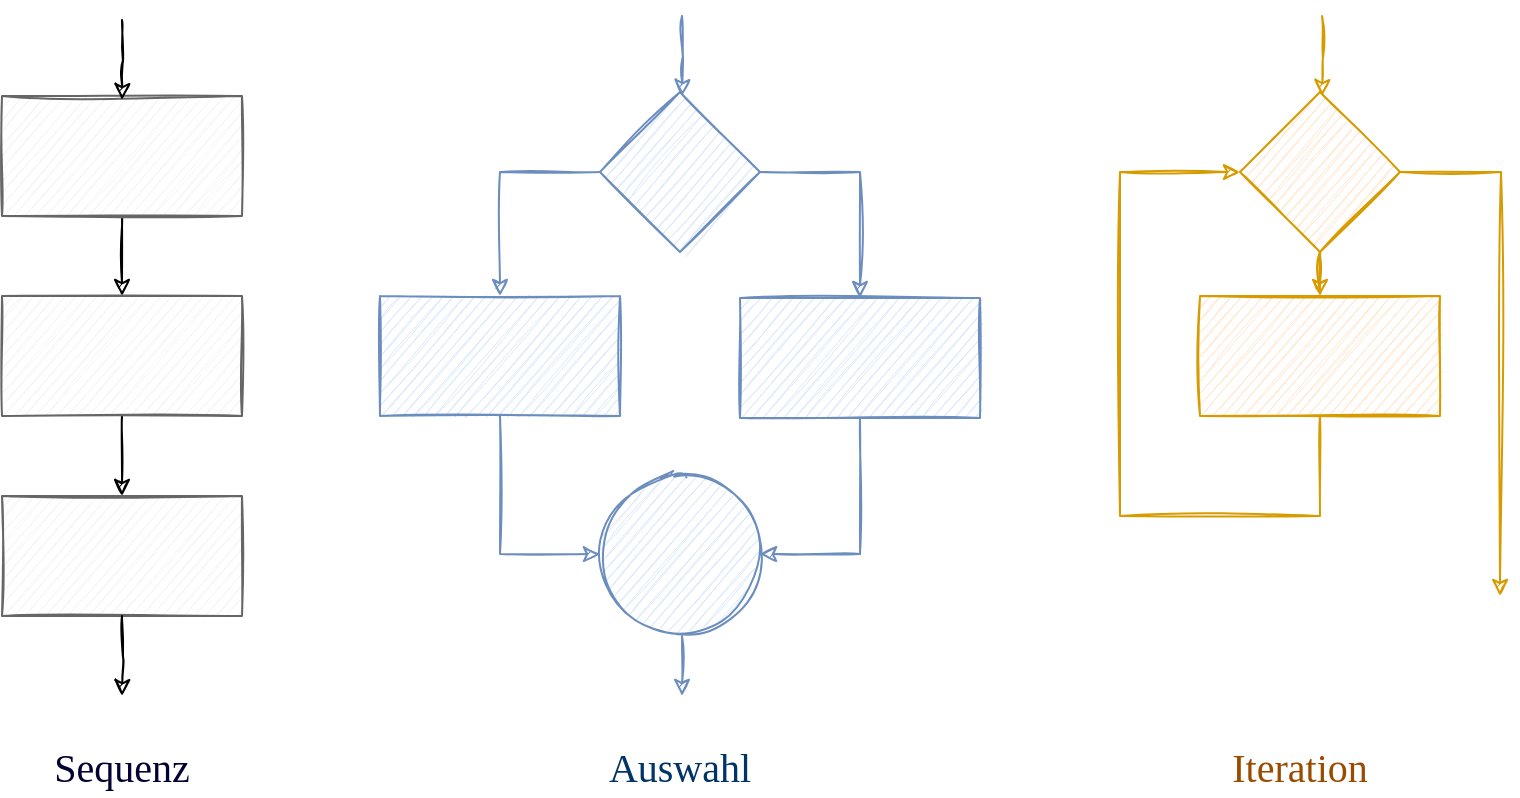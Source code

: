 <mxfile version="20.2.3" type="github">
  <diagram id="zyeePBIljruWcVRbEJz0" name="Page-1">
    <mxGraphModel dx="1216" dy="788" grid="1" gridSize="10" guides="1" tooltips="1" connect="1" arrows="1" fold="1" page="1" pageScale="1" pageWidth="827" pageHeight="1169" math="0" shadow="0">
      <root>
        <mxCell id="0" />
        <mxCell id="1" parent="0" />
        <mxCell id="G7-NhP7lyWdFC4_e1SLq-4" style="edgeStyle=orthogonalEdgeStyle;rounded=0;orthogonalLoop=1;jettySize=auto;html=1;exitX=0.5;exitY=1;exitDx=0;exitDy=0;entryX=0.5;entryY=0;entryDx=0;entryDy=0;sketch=1;" edge="1" parent="1" source="G7-NhP7lyWdFC4_e1SLq-1" target="G7-NhP7lyWdFC4_e1SLq-2">
          <mxGeometry relative="1" as="geometry" />
        </mxCell>
        <mxCell id="G7-NhP7lyWdFC4_e1SLq-1" value="" style="rounded=0;whiteSpace=wrap;html=1;fillColor=#f5f5f5;fontColor=#333333;strokeColor=#666666;sketch=1;" vertex="1" parent="1">
          <mxGeometry x="41" y="100" width="120" height="60" as="geometry" />
        </mxCell>
        <mxCell id="G7-NhP7lyWdFC4_e1SLq-5" style="edgeStyle=orthogonalEdgeStyle;rounded=0;sketch=1;orthogonalLoop=1;jettySize=auto;html=1;exitX=0.5;exitY=1;exitDx=0;exitDy=0;entryX=0.5;entryY=0;entryDx=0;entryDy=0;" edge="1" parent="1" source="G7-NhP7lyWdFC4_e1SLq-2" target="G7-NhP7lyWdFC4_e1SLq-3">
          <mxGeometry relative="1" as="geometry" />
        </mxCell>
        <mxCell id="G7-NhP7lyWdFC4_e1SLq-2" value="" style="rounded=0;whiteSpace=wrap;html=1;fillColor=#f5f5f5;fontColor=#333333;strokeColor=#666666;sketch=1;" vertex="1" parent="1">
          <mxGeometry x="41" y="200" width="120" height="60" as="geometry" />
        </mxCell>
        <mxCell id="G7-NhP7lyWdFC4_e1SLq-3" value="" style="rounded=0;whiteSpace=wrap;html=1;sketch=1;fillColor=#f5f5f5;fontColor=#333333;strokeColor=#666666;" vertex="1" parent="1">
          <mxGeometry x="41" y="300" width="120" height="60" as="geometry" />
        </mxCell>
        <mxCell id="G7-NhP7lyWdFC4_e1SLq-7" style="edgeStyle=orthogonalEdgeStyle;rounded=0;orthogonalLoop=1;jettySize=auto;html=1;exitX=0.5;exitY=1;exitDx=0;exitDy=0;sketch=1;" edge="1" parent="1">
          <mxGeometry relative="1" as="geometry">
            <mxPoint x="101" y="62" as="sourcePoint" />
            <mxPoint x="101" y="102" as="targetPoint" />
          </mxGeometry>
        </mxCell>
        <mxCell id="G7-NhP7lyWdFC4_e1SLq-8" style="edgeStyle=orthogonalEdgeStyle;rounded=0;orthogonalLoop=1;jettySize=auto;html=1;exitX=0.5;exitY=1;exitDx=0;exitDy=0;entryX=0.5;entryY=0;entryDx=0;entryDy=0;sketch=1;" edge="1" parent="1">
          <mxGeometry relative="1" as="geometry">
            <mxPoint x="101" y="360" as="sourcePoint" />
            <mxPoint x="101" y="400" as="targetPoint" />
          </mxGeometry>
        </mxCell>
        <mxCell id="G7-NhP7lyWdFC4_e1SLq-9" value="Sequenz" style="text;html=1;strokeColor=none;fillColor=none;align=center;verticalAlign=middle;whiteSpace=wrap;rounded=0;sketch=1;fontSize=20;fontFamily=Comic Sans MS;fontColor=#000033;" vertex="1" parent="1">
          <mxGeometry x="71" y="420" width="60" height="30" as="geometry" />
        </mxCell>
        <mxCell id="G7-NhP7lyWdFC4_e1SLq-13" style="edgeStyle=orthogonalEdgeStyle;rounded=0;sketch=1;orthogonalLoop=1;jettySize=auto;html=1;exitX=0;exitY=0.5;exitDx=0;exitDy=0;fontFamily=Comic Sans MS;fontSize=20;fontColor=#000033;fillColor=#dae8fc;strokeColor=#6c8ebf;" edge="1" parent="1" source="G7-NhP7lyWdFC4_e1SLq-10" target="G7-NhP7lyWdFC4_e1SLq-11">
          <mxGeometry relative="1" as="geometry" />
        </mxCell>
        <mxCell id="G7-NhP7lyWdFC4_e1SLq-14" style="edgeStyle=orthogonalEdgeStyle;rounded=0;sketch=1;orthogonalLoop=1;jettySize=auto;html=1;exitX=1;exitY=0.5;exitDx=0;exitDy=0;fontFamily=Comic Sans MS;fontSize=20;fontColor=#000033;fillColor=#dae8fc;strokeColor=#6c8ebf;" edge="1" parent="1" source="G7-NhP7lyWdFC4_e1SLq-10" target="G7-NhP7lyWdFC4_e1SLq-12">
          <mxGeometry relative="1" as="geometry" />
        </mxCell>
        <mxCell id="G7-NhP7lyWdFC4_e1SLq-10" value="" style="rhombus;whiteSpace=wrap;html=1;sketch=1;fontFamily=Comic Sans MS;fontSize=20;fillColor=#dae8fc;strokeColor=#6c8ebf;" vertex="1" parent="1">
          <mxGeometry x="340" y="98" width="80" height="80" as="geometry" />
        </mxCell>
        <mxCell id="G7-NhP7lyWdFC4_e1SLq-16" style="edgeStyle=orthogonalEdgeStyle;rounded=0;sketch=1;orthogonalLoop=1;jettySize=auto;html=1;exitX=0.5;exitY=1;exitDx=0;exitDy=0;entryX=0;entryY=0.5;entryDx=0;entryDy=0;fontFamily=Comic Sans MS;fontSize=20;fontColor=#000033;fillColor=#dae8fc;strokeColor=#6c8ebf;" edge="1" parent="1" source="G7-NhP7lyWdFC4_e1SLq-11" target="G7-NhP7lyWdFC4_e1SLq-15">
          <mxGeometry relative="1" as="geometry" />
        </mxCell>
        <mxCell id="G7-NhP7lyWdFC4_e1SLq-11" value="" style="rounded=0;whiteSpace=wrap;html=1;fillColor=#dae8fc;strokeColor=#6c8ebf;sketch=1;" vertex="1" parent="1">
          <mxGeometry x="230" y="200" width="120" height="60" as="geometry" />
        </mxCell>
        <mxCell id="G7-NhP7lyWdFC4_e1SLq-17" style="edgeStyle=orthogonalEdgeStyle;rounded=0;sketch=1;orthogonalLoop=1;jettySize=auto;html=1;exitX=0.5;exitY=1;exitDx=0;exitDy=0;entryX=1;entryY=0.5;entryDx=0;entryDy=0;fontFamily=Comic Sans MS;fontSize=20;fontColor=#000033;fillColor=#dae8fc;strokeColor=#6c8ebf;" edge="1" parent="1" source="G7-NhP7lyWdFC4_e1SLq-12" target="G7-NhP7lyWdFC4_e1SLq-15">
          <mxGeometry relative="1" as="geometry" />
        </mxCell>
        <mxCell id="G7-NhP7lyWdFC4_e1SLq-12" value="" style="rounded=0;whiteSpace=wrap;html=1;fillColor=#dae8fc;strokeColor=#6c8ebf;sketch=1;" vertex="1" parent="1">
          <mxGeometry x="410" y="201" width="120" height="60" as="geometry" />
        </mxCell>
        <mxCell id="G7-NhP7lyWdFC4_e1SLq-15" value="" style="ellipse;whiteSpace=wrap;html=1;aspect=fixed;sketch=1;fontFamily=Comic Sans MS;fontSize=20;fillColor=#dae8fc;strokeColor=#6c8ebf;" vertex="1" parent="1">
          <mxGeometry x="340" y="289" width="80" height="80" as="geometry" />
        </mxCell>
        <mxCell id="G7-NhP7lyWdFC4_e1SLq-18" style="edgeStyle=orthogonalEdgeStyle;rounded=0;orthogonalLoop=1;jettySize=auto;html=1;exitX=0.5;exitY=1;exitDx=0;exitDy=0;sketch=1;fillColor=#dae8fc;strokeColor=#6c8ebf;" edge="1" parent="1">
          <mxGeometry relative="1" as="geometry">
            <mxPoint x="381" y="60" as="sourcePoint" />
            <mxPoint x="381" y="100" as="targetPoint" />
          </mxGeometry>
        </mxCell>
        <mxCell id="G7-NhP7lyWdFC4_e1SLq-19" style="edgeStyle=orthogonalEdgeStyle;rounded=0;orthogonalLoop=1;jettySize=auto;html=1;exitX=0.5;exitY=1;exitDx=0;exitDy=0;sketch=1;fillColor=#dae8fc;strokeColor=#6c8ebf;" edge="1" parent="1">
          <mxGeometry relative="1" as="geometry">
            <mxPoint x="381" y="370" as="sourcePoint" />
            <mxPoint x="381" y="400" as="targetPoint" />
          </mxGeometry>
        </mxCell>
        <mxCell id="G7-NhP7lyWdFC4_e1SLq-20" value="&lt;font color=&quot;#003366&quot;&gt;Auswahl&lt;/font&gt;" style="text;html=1;strokeColor=none;fillColor=none;align=center;verticalAlign=middle;whiteSpace=wrap;rounded=0;sketch=1;fontSize=20;fontFamily=Comic Sans MS;" vertex="1" parent="1">
          <mxGeometry x="350" y="420" width="60" height="30" as="geometry" />
        </mxCell>
        <mxCell id="G7-NhP7lyWdFC4_e1SLq-25" style="edgeStyle=orthogonalEdgeStyle;rounded=0;sketch=1;orthogonalLoop=1;jettySize=auto;html=1;exitX=0.5;exitY=1;exitDx=0;exitDy=0;fontFamily=Comic Sans MS;fontSize=20;fontColor=#003366;fillColor=#ffe6cc;strokeColor=#d79b00;" edge="1" parent="1" source="G7-NhP7lyWdFC4_e1SLq-21" target="G7-NhP7lyWdFC4_e1SLq-23">
          <mxGeometry relative="1" as="geometry" />
        </mxCell>
        <mxCell id="G7-NhP7lyWdFC4_e1SLq-27" style="edgeStyle=orthogonalEdgeStyle;rounded=0;sketch=1;orthogonalLoop=1;jettySize=auto;html=1;exitX=1;exitY=0.5;exitDx=0;exitDy=0;fontFamily=Comic Sans MS;fontSize=20;fontColor=#003366;fillColor=#ffe6cc;strokeColor=#d79b00;" edge="1" parent="1" source="G7-NhP7lyWdFC4_e1SLq-21">
          <mxGeometry relative="1" as="geometry">
            <mxPoint x="790" y="350" as="targetPoint" />
          </mxGeometry>
        </mxCell>
        <mxCell id="G7-NhP7lyWdFC4_e1SLq-21" value="" style="rhombus;whiteSpace=wrap;html=1;sketch=1;fontFamily=Comic Sans MS;fontSize=20;fillColor=#ffe6cc;strokeColor=#d79b00;" vertex="1" parent="1">
          <mxGeometry x="660" y="98" width="80" height="80" as="geometry" />
        </mxCell>
        <mxCell id="G7-NhP7lyWdFC4_e1SLq-22" style="edgeStyle=orthogonalEdgeStyle;rounded=0;orthogonalLoop=1;jettySize=auto;html=1;exitX=0.5;exitY=1;exitDx=0;exitDy=0;sketch=1;fillColor=#ffe6cc;strokeColor=#d79b00;" edge="1" parent="1">
          <mxGeometry relative="1" as="geometry">
            <mxPoint x="701" y="60" as="sourcePoint" />
            <mxPoint x="701" y="100" as="targetPoint" />
          </mxGeometry>
        </mxCell>
        <mxCell id="G7-NhP7lyWdFC4_e1SLq-26" style="edgeStyle=orthogonalEdgeStyle;rounded=0;sketch=1;orthogonalLoop=1;jettySize=auto;html=1;exitX=0.5;exitY=1;exitDx=0;exitDy=0;entryX=0;entryY=0.5;entryDx=0;entryDy=0;fontFamily=Comic Sans MS;fontSize=20;fontColor=#003366;fillColor=#ffe6cc;strokeColor=#d79b00;" edge="1" parent="1" source="G7-NhP7lyWdFC4_e1SLq-23" target="G7-NhP7lyWdFC4_e1SLq-21">
          <mxGeometry relative="1" as="geometry">
            <Array as="points">
              <mxPoint x="700" y="310" />
              <mxPoint x="600" y="310" />
              <mxPoint x="600" y="138" />
            </Array>
          </mxGeometry>
        </mxCell>
        <mxCell id="G7-NhP7lyWdFC4_e1SLq-23" value="" style="rounded=0;whiteSpace=wrap;html=1;fillColor=#ffe6cc;strokeColor=#d79b00;sketch=1;" vertex="1" parent="1">
          <mxGeometry x="640" y="200" width="120" height="60" as="geometry" />
        </mxCell>
        <mxCell id="G7-NhP7lyWdFC4_e1SLq-28" value="&lt;font color=&quot;#994c00&quot;&gt;Iteration&lt;/font&gt;" style="text;html=1;strokeColor=none;fillColor=none;align=center;verticalAlign=middle;whiteSpace=wrap;rounded=0;sketch=1;fontSize=20;fontFamily=Comic Sans MS;" vertex="1" parent="1">
          <mxGeometry x="660" y="420" width="60" height="30" as="geometry" />
        </mxCell>
      </root>
    </mxGraphModel>
  </diagram>
</mxfile>
